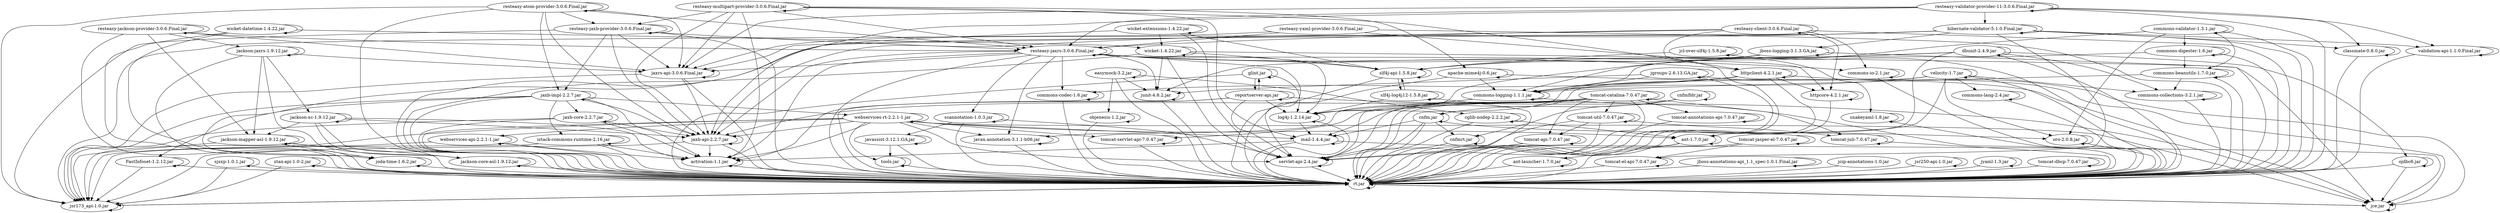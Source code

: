 digraph "summary" {
  "activation-1.1.jar"                               -> "activation-1.1.jar";
  "activation-1.1.jar"                               -> "rt.jar";
  "ant-1.7.0.jar"                                    -> "ant-1.7.0.jar";
  "ant-1.7.0.jar"                                    -> "ant-launcher-1.7.0.jar";
  "ant-1.7.0.jar"                                    -> "rt.jar";
  "ant-launcher-1.7.0.jar"                           -> "ant-launcher-1.7.0.jar";
  "ant-launcher-1.7.0.jar"                           -> "rt.jar";
  "apache-mime4j-0.6.jar"                            -> "apache-mime4j-0.6.jar";
  "apache-mime4j-0.6.jar"                            -> "commons-logging-1.1.1.jar";
  "apache-mime4j-0.6.jar"                            -> "jce.jar";
  "apache-mime4j-0.6.jar"                            -> "rt.jar";
  "cglib-nodep-2.2.2.jar"                            -> "ant-1.7.0.jar";
  "cglib-nodep-2.2.2.jar"                            -> "cglib-nodep-2.2.2.jar";
  "cglib-nodep-2.2.2.jar"                            -> "rt.jar";
  "classmate-0.8.0.jar"                              -> "classmate-0.8.0.jar";
  "classmate-0.8.0.jar"                              -> "rt.jar";
  "cnfm.jar"                                         -> "cnfm.jar";
  "cnfm.jar"                                         -> "cnfmrt.jar";
  "cnfm.jar"                                         -> "mail-1.4.4.jar";
  "cnfm.jar"                                         -> "oro-2.0.8.jar";
  "cnfm.jar"                                         -> "rt.jar";
  "cnfm.jar"                                         -> "servlet-api-2.4.jar";
  "cnfmfldr.jar"                                     -> "cnfm.jar";
  "cnfmfldr.jar"                                     -> "cnfmfldr.jar";
  "cnfmfldr.jar"                                     -> "cnfmrt.jar";
  "cnfmfldr.jar"                                     -> "rt.jar";
  "cnfmrt.jar"                                       -> "cnfmrt.jar";
  "cnfmrt.jar"                                       -> "rt.jar";
  "commons-beanutils-1.7.0.jar"                      -> "commons-beanutils-1.7.0.jar";
  "commons-beanutils-1.7.0.jar"                      -> "commons-collections-3.2.1.jar";
  "commons-beanutils-1.7.0.jar"                      -> "commons-logging-1.1.1.jar";
  "commons-beanutils-1.7.0.jar"                      -> "rt.jar";
  "commons-codec-1.6.jar"                            -> "commons-codec-1.6.jar";
  "commons-codec-1.6.jar"                            -> "rt.jar";
  "commons-collections-3.2.1.jar"                    -> "commons-collections-3.2.1.jar";
  "commons-collections-3.2.1.jar"                    -> "rt.jar";
  "commons-digester-1.6.jar"                         -> "commons-beanutils-1.7.0.jar";
  "commons-digester-1.6.jar"                         -> "commons-digester-1.6.jar";
  "commons-digester-1.6.jar"                         -> "commons-logging-1.1.1.jar";
  "commons-digester-1.6.jar"                         -> "rt.jar";
  "commons-io-2.1.jar"                               -> "commons-io-2.1.jar";
  "commons-io-2.1.jar"                               -> "rt.jar";
  "commons-lang-2.4.jar"                             -> "commons-lang-2.4.jar";
  "commons-lang-2.4.jar"                             -> "rt.jar";
  "commons-logging-1.1.1.jar"                        -> "commons-logging-1.1.1.jar";
  "commons-logging-1.1.1.jar"                        -> "log4j-1.2.14.jar";
  "commons-logging-1.1.1.jar"                        -> "rt.jar";
  "commons-logging-1.1.1.jar"                        -> "servlet-api-2.4.jar";
  "commons-validator-1.3.1.jar"                      -> "commons-beanutils-1.7.0.jar";
  "commons-validator-1.3.1.jar"                      -> "commons-digester-1.6.jar";
  "commons-validator-1.3.1.jar"                      -> "commons-logging-1.1.1.jar";
  "commons-validator-1.3.1.jar"                      -> "commons-validator-1.3.1.jar";
  "commons-validator-1.3.1.jar"                      -> "oro-2.0.8.jar";
  "commons-validator-1.3.1.jar"                      -> "rt.jar";
  "dbunit-2.4.9.jar"                                 -> "ant-1.7.0.jar";
  "dbunit-2.4.9.jar"                                 -> "commons-collections-3.2.1.jar";
  "dbunit-2.4.9.jar"                                 -> "dbunit-2.4.9.jar";
  "dbunit-2.4.9.jar"                                 -> "junit-4.8.2.jar";
  "dbunit-2.4.9.jar"                                 -> "ojdbc6.jar";
  "dbunit-2.4.9.jar"                                 -> "rt.jar";
  "dbunit-2.4.9.jar"                                 -> "slf4j-api-1.5.8.jar";
  "easymock-3.2.jar"                                 -> "cglib-nodep-2.2.2.jar";
  "easymock-3.2.jar"                                 -> "easymock-3.2.jar";
  "easymock-3.2.jar"                                 -> "junit-4.8.2.jar";
  "easymock-3.2.jar"                                 -> "objenesis-1.2.jar";
  "easymock-3.2.jar"                                 -> "rt.jar";
  "FastInfoset-1.2.12.jar"                           -> "FastInfoset-1.2.12.jar";
  "FastInfoset-1.2.12.jar"                           -> "jsr173_api-1.0.jar";
  "FastInfoset-1.2.12.jar"                           -> "rt.jar";
  "glint.jar"                                        -> "glint.jar";
  "glint.jar"                                        -> "log4j-1.2.14.jar";
  "glint.jar"                                        -> "reportserver-api.jar";
  "glint.jar"                                        -> "rt.jar";
  "hibernate-validator-5.1.0.Final.jar"              -> "classmate-0.8.0.jar";
  "hibernate-validator-5.1.0.Final.jar"              -> "hibernate-validator-5.1.0.Final.jar";
  "hibernate-validator-5.1.0.Final.jar"              -> "jaxb-api-2.2.7.jar";
  "hibernate-validator-5.1.0.Final.jar"              -> "jboss-logging-3.1.3.GA.jar";
  "hibernate-validator-5.1.0.Final.jar"              -> "joda-time-1.6.2.jar";
  "hibernate-validator-5.1.0.Final.jar"              -> "jsr173_api-1.0.jar";
  "hibernate-validator-5.1.0.Final.jar"              -> "rt.jar";
  "hibernate-validator-5.1.0.Final.jar"              -> "tomcat-el-api-7.0.47.jar";
  "hibernate-validator-5.1.0.Final.jar"              -> "validation-api-1.1.0.Final.jar";
  "httpclient-4.2.1.jar"                             -> "commons-codec-1.6.jar";
  "httpclient-4.2.1.jar"                             -> "commons-logging-1.1.1.jar";
  "httpclient-4.2.1.jar"                             -> "httpclient-4.2.1.jar";
  "httpclient-4.2.1.jar"                             -> "httpcore-4.2.1.jar";
  "httpclient-4.2.1.jar"                             -> "jce.jar";
  "httpclient-4.2.1.jar"                             -> "rt.jar";
  "httpcore-4.2.1.jar"                               -> "httpcore-4.2.1.jar";
  "httpcore-4.2.1.jar"                               -> "rt.jar";
  "istack-commons-runtime-2.16.jar"                  -> "activation-1.1.jar";
  "istack-commons-runtime-2.16.jar"                  -> "istack-commons-runtime-2.16.jar";
  "istack-commons-runtime-2.16.jar"                  -> "jsr173_api-1.0.jar";
  "istack-commons-runtime-2.16.jar"                  -> "rt.jar";
  "jackson-core-asl-1.9.12.jar"                      -> "jackson-core-asl-1.9.12.jar";
  "jackson-core-asl-1.9.12.jar"                      -> "rt.jar";
  "jackson-jaxrs-1.9.12.jar"                         -> "jackson-core-asl-1.9.12.jar";
  "jackson-jaxrs-1.9.12.jar"                         -> "jackson-jaxrs-1.9.12.jar";
  "jackson-jaxrs-1.9.12.jar"                         -> "jackson-mapper-asl-1.9.12.jar";
  "jackson-jaxrs-1.9.12.jar"                         -> "jackson-xc-1.9.12.jar";
  "jackson-jaxrs-1.9.12.jar"                         -> "jaxrs-api-3.0.6.Final.jar";
  "jackson-jaxrs-1.9.12.jar"                         -> "rt.jar";
  "jackson-mapper-asl-1.9.12.jar"                    -> "jackson-core-asl-1.9.12.jar";
  "jackson-mapper-asl-1.9.12.jar"                    -> "jackson-mapper-asl-1.9.12.jar";
  "jackson-mapper-asl-1.9.12.jar"                    -> "joda-time-1.6.2.jar";
  "jackson-mapper-asl-1.9.12.jar"                    -> "jsr173_api-1.0.jar";
  "jackson-mapper-asl-1.9.12.jar"                    -> "rt.jar";
  "jackson-xc-1.9.12.jar"                            -> "activation-1.1.jar";
  "jackson-xc-1.9.12.jar"                            -> "jackson-core-asl-1.9.12.jar";
  "jackson-xc-1.9.12.jar"                            -> "jackson-mapper-asl-1.9.12.jar";
  "jackson-xc-1.9.12.jar"                            -> "jackson-xc-1.9.12.jar";
  "jackson-xc-1.9.12.jar"                            -> "jaxb-api-2.2.7.jar";
  "jackson-xc-1.9.12.jar"                            -> "rt.jar";
  "javassist-3.12.1.GA.jar"                          -> "javassist-3.12.1.GA.jar";
  "javassist-3.12.1.GA.jar"                          -> "rt.jar";
  "javassist-3.12.1.GA.jar"                          -> "tools.jar";
  "javax.annotation-3.1.1-b06.jar"                   -> "javax.annotation-3.1.1-b06.jar";
  "javax.annotation-3.1.1-b06.jar"                   -> "rt.jar";
  "jaxb-api-2.2.7.jar"                               -> "activation-1.1.jar";
  "jaxb-api-2.2.7.jar"                               -> "jaxb-api-2.2.7.jar";
  "jaxb-api-2.2.7.jar"                               -> "jsr173_api-1.0.jar";
  "jaxb-api-2.2.7.jar"                               -> "rt.jar";
  "jaxb-core-2.2.7.jar"                              -> "activation-1.1.jar";
  "jaxb-core-2.2.7.jar"                              -> "jaxb-api-2.2.7.jar";
  "jaxb-core-2.2.7.jar"                              -> "jaxb-core-2.2.7.jar";
  "jaxb-core-2.2.7.jar"                              -> "jsr173_api-1.0.jar";
  "jaxb-core-2.2.7.jar"                              -> "rt.jar";
  "jaxb-impl-2.2.7.jar"                              -> "FastInfoset-1.2.12.jar";
  "jaxb-impl-2.2.7.jar"                              -> "activation-1.1.jar";
  "jaxb-impl-2.2.7.jar"                              -> "istack-commons-runtime-2.16.jar";
  "jaxb-impl-2.2.7.jar"                              -> "jaxb-api-2.2.7.jar";
  "jaxb-impl-2.2.7.jar"                              -> "jaxb-core-2.2.7.jar";
  "jaxb-impl-2.2.7.jar"                              -> "jaxb-impl-2.2.7.jar";
  "jaxb-impl-2.2.7.jar"                              -> "jsr173_api-1.0.jar";
  "jaxb-impl-2.2.7.jar"                              -> "rt.jar";
  "jaxb-impl-2.2.7.jar"                              -> "webservices-rt-2.2.1-1.jar";
  "jaxrs-api-3.0.6.Final.jar"                        -> "jaxb-api-2.2.7.jar";
  "jaxrs-api-3.0.6.Final.jar"                        -> "jaxrs-api-3.0.6.Final.jar";
  "jaxrs-api-3.0.6.Final.jar"                        -> "jsr173_api-1.0.jar";
  "jaxrs-api-3.0.6.Final.jar"                        -> "rt.jar";
  "jboss-annotations-api_1.1_spec-1.0.1.Final.jar"   -> "jboss-annotations-api_1.1_spec-1.0.1.Final.jar";
  "jboss-annotations-api_1.1_spec-1.0.1.Final.jar"   -> "rt.jar";
  "jboss-logging-3.1.3.GA.jar"                       -> "jboss-logging-3.1.3.GA.jar";
  "jboss-logging-3.1.3.GA.jar"                       -> "log4j-1.2.14.jar";
  "jboss-logging-3.1.3.GA.jar"                       -> "rt.jar";
  "jboss-logging-3.1.3.GA.jar"                       -> "slf4j-api-1.5.8.jar";
  "jcip-annotations-1.0.jar"                         -> "rt.jar";
  "jcl-over-slf4j-1.5.8.jar"                         -> "jcl-over-slf4j-1.5.8.jar";
  "jcl-over-slf4j-1.5.8.jar"                         -> "rt.jar";
  "jcl-over-slf4j-1.5.8.jar"                         -> "slf4j-api-1.5.8.jar";
  "jgroups-2.6.13.GA.jar"                            -> "commons-logging-1.1.1.jar";
  "jgroups-2.6.13.GA.jar"                            -> "jce.jar";
  "jgroups-2.6.13.GA.jar"                            -> "jgroups-2.6.13.GA.jar";
  "jgroups-2.6.13.GA.jar"                            -> "junit-4.8.2.jar";
  "jgroups-2.6.13.GA.jar"                            -> "rt.jar";
  "joda-time-1.6.2.jar"                              -> "joda-time-1.6.2.jar";
  "joda-time-1.6.2.jar"                              -> "rt.jar";
  "jsr173_api-1.0.jar"                               -> "jsr173_api-1.0.jar";
  "jsr173_api-1.0.jar"                               -> "rt.jar";
  "jsr250-api-1.0.jar"                               -> "jsr250-api-1.0.jar";
  "jsr250-api-1.0.jar"                               -> "rt.jar";
  "junit-4.8.2.jar"                                  -> "junit-4.8.2.jar";
  "junit-4.8.2.jar"                                  -> "rt.jar";
  "jyaml-1.3.jar"                                    -> "jyaml-1.3.jar";
  "jyaml-1.3.jar"                                    -> "rt.jar";
  "log4j-1.2.14.jar"                                 -> "log4j-1.2.14.jar";
  "log4j-1.2.14.jar"                                 -> "mail-1.4.4.jar";
  "log4j-1.2.14.jar"                                 -> "rt.jar";
  "mail-1.4.4.jar"                                   -> "activation-1.1.jar";
  "mail-1.4.4.jar"                                   -> "jce.jar";
  "mail-1.4.4.jar"                                   -> "mail-1.4.4.jar";
  "mail-1.4.4.jar"                                   -> "rt.jar";
  "objenesis-1.2.jar"                                -> "objenesis-1.2.jar";
  "objenesis-1.2.jar"                                -> "rt.jar";
  "ojdbc6.jar"                                       -> "jce.jar";
  "ojdbc6.jar"                                       -> "ojdbc6.jar";
  "ojdbc6.jar"                                       -> "rt.jar";
  "oro-2.0.8.jar"                                    -> "oro-2.0.8.jar";
  "oro-2.0.8.jar"                                    -> "rt.jar";
  "reportserver-api.jar"                             -> "activation-1.1.jar";
  "reportserver-api.jar"                             -> "glint.jar";
  "reportserver-api.jar"                             -> "jce.jar";
  "reportserver-api.jar"                             -> "log4j-1.2.14.jar";
  "reportserver-api.jar"                             -> "reportserver-api.jar";
  "reportserver-api.jar"                             -> "rt.jar";
  "reportserver-api.jar"                             -> "servlet-api-2.4.jar";
  "resteasy-atom-provider-3.0.6.Final.jar"           -> "jaxb-api-2.2.7.jar";
  "resteasy-atom-provider-3.0.6.Final.jar"           -> "jaxb-impl-2.2.7.jar";
  "resteasy-atom-provider-3.0.6.Final.jar"           -> "jaxrs-api-3.0.6.Final.jar";
  "resteasy-atom-provider-3.0.6.Final.jar"           -> "jsr173_api-1.0.jar";
  "resteasy-atom-provider-3.0.6.Final.jar"           -> "resteasy-atom-provider-3.0.6.Final.jar";
  "resteasy-atom-provider-3.0.6.Final.jar"           -> "resteasy-jaxb-provider-3.0.6.Final.jar";
  "resteasy-atom-provider-3.0.6.Final.jar"           -> "resteasy-jaxrs-3.0.6.Final.jar";
  "resteasy-atom-provider-3.0.6.Final.jar"           -> "rt.jar";
  "resteasy-client-3.0.6.Final.jar"                  -> "commons-io-2.1.jar";
  "resteasy-client-3.0.6.Final.jar"                  -> "httpclient-4.2.1.jar";
  "resteasy-client-3.0.6.Final.jar"                  -> "httpcore-4.2.1.jar";
  "resteasy-client-3.0.6.Final.jar"                  -> "jaxrs-api-3.0.6.Final.jar";
  "resteasy-client-3.0.6.Final.jar"                  -> "resteasy-client-3.0.6.Final.jar";
  "resteasy-client-3.0.6.Final.jar"                  -> "resteasy-jaxrs-3.0.6.Final.jar";
  "resteasy-client-3.0.6.Final.jar"                  -> "rt.jar";
  "resteasy-jackson-provider-3.0.6.Final.jar"        -> "jackson-jaxrs-1.9.12.jar";
  "resteasy-jackson-provider-3.0.6.Final.jar"        -> "jackson-mapper-asl-1.9.12.jar";
  "resteasy-jackson-provider-3.0.6.Final.jar"        -> "jaxrs-api-3.0.6.Final.jar";
  "resteasy-jackson-provider-3.0.6.Final.jar"        -> "resteasy-jackson-provider-3.0.6.Final.jar";
  "resteasy-jackson-provider-3.0.6.Final.jar"        -> "resteasy-jaxrs-3.0.6.Final.jar";
  "resteasy-jackson-provider-3.0.6.Final.jar"        -> "rt.jar";
  "resteasy-jaxb-provider-3.0.6.Final.jar"           -> "jaxb-api-2.2.7.jar";
  "resteasy-jaxb-provider-3.0.6.Final.jar"           -> "jaxb-impl-2.2.7.jar";
  "resteasy-jaxb-provider-3.0.6.Final.jar"           -> "jaxrs-api-3.0.6.Final.jar";
  "resteasy-jaxb-provider-3.0.6.Final.jar"           -> "jsr173_api-1.0.jar";
  "resteasy-jaxb-provider-3.0.6.Final.jar"           -> "resteasy-jaxb-provider-3.0.6.Final.jar";
  "resteasy-jaxb-provider-3.0.6.Final.jar"           -> "resteasy-jaxrs-3.0.6.Final.jar";
  "resteasy-jaxb-provider-3.0.6.Final.jar"           -> "rt.jar";
  "resteasy-jaxrs-3.0.6.Final.jar"                   -> "activation-1.1.jar";
  "resteasy-jaxrs-3.0.6.Final.jar"                   -> "commons-codec-1.6.jar";
  "resteasy-jaxrs-3.0.6.Final.jar"                   -> "commons-io-2.1.jar";
  "resteasy-jaxrs-3.0.6.Final.jar"                   -> "httpclient-4.2.1.jar";
  "resteasy-jaxrs-3.0.6.Final.jar"                   -> "httpcore-4.2.1.jar";
  "resteasy-jaxrs-3.0.6.Final.jar"                   -> "javax.annotation-3.1.1-b06.jar";
  "resteasy-jaxrs-3.0.6.Final.jar"                   -> "jaxb-api-2.2.7.jar";
  "resteasy-jaxrs-3.0.6.Final.jar"                   -> "jaxrs-api-3.0.6.Final.jar";
  "resteasy-jaxrs-3.0.6.Final.jar"                   -> "junit-4.8.2.jar";
  "resteasy-jaxrs-3.0.6.Final.jar"                   -> "log4j-1.2.14.jar";
  "resteasy-jaxrs-3.0.6.Final.jar"                   -> "resteasy-jaxrs-3.0.6.Final.jar";
  "resteasy-jaxrs-3.0.6.Final.jar"                   -> "rt.jar";
  "resteasy-jaxrs-3.0.6.Final.jar"                   -> "scannotation-1.0.3.jar";
  "resteasy-jaxrs-3.0.6.Final.jar"                   -> "servlet-api-2.4.jar";
  "resteasy-jaxrs-3.0.6.Final.jar"                   -> "slf4j-api-1.5.8.jar";
  "resteasy-multipart-provider-3.0.6.Final.jar"      -> "activation-1.1.jar";
  "resteasy-multipart-provider-3.0.6.Final.jar"      -> "apache-mime4j-0.6.jar";
  "resteasy-multipart-provider-3.0.6.Final.jar"      -> "jaxb-api-2.2.7.jar";
  "resteasy-multipart-provider-3.0.6.Final.jar"      -> "jaxrs-api-3.0.6.Final.jar";
  "resteasy-multipart-provider-3.0.6.Final.jar"      -> "mail-1.4.4.jar";
  "resteasy-multipart-provider-3.0.6.Final.jar"      -> "resteasy-jaxb-provider-3.0.6.Final.jar";
  "resteasy-multipart-provider-3.0.6.Final.jar"      -> "resteasy-jaxrs-3.0.6.Final.jar";
  "resteasy-multipart-provider-3.0.6.Final.jar"      -> "resteasy-multipart-provider-3.0.6.Final.jar";
  "resteasy-multipart-provider-3.0.6.Final.jar"      -> "rt.jar";
  "resteasy-validator-provider-11-3.0.6.Final.jar"   -> "classmate-0.8.0.jar";
  "resteasy-validator-provider-11-3.0.6.Final.jar"   -> "hibernate-validator-5.1.0.Final.jar";
  "resteasy-validator-provider-11-3.0.6.Final.jar"   -> "jaxb-api-2.2.7.jar";
  "resteasy-validator-provider-11-3.0.6.Final.jar"   -> "jaxrs-api-3.0.6.Final.jar";
  "resteasy-validator-provider-11-3.0.6.Final.jar"   -> "resteasy-jaxrs-3.0.6.Final.jar";
  "resteasy-validator-provider-11-3.0.6.Final.jar"   -> "resteasy-validator-provider-11-3.0.6.Final.jar";
  "resteasy-validator-provider-11-3.0.6.Final.jar"   -> "rt.jar";
  "resteasy-validator-provider-11-3.0.6.Final.jar"   -> "validation-api-1.1.0.Final.jar";
  "resteasy-yaml-provider-3.0.6.Final.jar"           -> "jaxrs-api-3.0.6.Final.jar";
  "resteasy-yaml-provider-3.0.6.Final.jar"           -> "resteasy-jaxrs-3.0.6.Final.jar";
  "resteasy-yaml-provider-3.0.6.Final.jar"           -> "rt.jar";
  "resteasy-yaml-provider-3.0.6.Final.jar"           -> "snakeyaml-1.8.jar";
  "scannotation-1.0.3.jar"                           -> "javassist-3.12.1.GA.jar";
  "scannotation-1.0.3.jar"                           -> "rt.jar";
  "scannotation-1.0.3.jar"                           -> "scannotation-1.0.3.jar";
  "scannotation-1.0.3.jar"                           -> "servlet-api-2.4.jar";
  "servlet-api-2.4.jar"                              -> "rt.jar";
  "servlet-api-2.4.jar"                              -> "servlet-api-2.4.jar";
  "sjsxp-1.0.1.jar"                                  -> "jsr173_api-1.0.jar";
  "sjsxp-1.0.1.jar"                                  -> "rt.jar";
  "sjsxp-1.0.1.jar"                                  -> "sjsxp-1.0.1.jar";
  "slf4j-api-1.5.8.jar"                              -> "rt.jar";
  "slf4j-api-1.5.8.jar"                              -> "slf4j-api-1.5.8.jar";
  "slf4j-api-1.5.8.jar"                              -> "slf4j-log4j12-1.5.8.jar";
  "slf4j-log4j12-1.5.8.jar"                          -> "log4j-1.2.14.jar";
  "slf4j-log4j12-1.5.8.jar"                          -> "rt.jar";
  "slf4j-log4j12-1.5.8.jar"                          -> "slf4j-api-1.5.8.jar";
  "slf4j-log4j12-1.5.8.jar"                          -> "slf4j-log4j12-1.5.8.jar";
  "snakeyaml-1.8.jar"                                -> "rt.jar";
  "snakeyaml-1.8.jar"                                -> "snakeyaml-1.8.jar";
  "stax-api-1.0-2.jar"                               -> "jsr173_api-1.0.jar";
  "stax-api-1.0-2.jar"                               -> "rt.jar";
  "stax-api-1.0-2.jar"                               -> "stax-api-1.0-2.jar";
  "tomcat-annotations-api-7.0.47.jar"                -> "rt.jar";
  "tomcat-annotations-api-7.0.47.jar"                -> "tomcat-annotations-api-7.0.47.jar";
  "tomcat-api-7.0.47.jar"                            -> "rt.jar";
  "tomcat-api-7.0.47.jar"                            -> "servlet-api-2.4.jar";
  "tomcat-api-7.0.47.jar"                            -> "tomcat-api-7.0.47.jar";
  "tomcat-catalina-7.0.47.jar"                       -> "javax.annotation-3.1.1-b06.jar";
  "tomcat-catalina-7.0.47.jar"                       -> "jaxb-api-2.2.7.jar";
  "tomcat-catalina-7.0.47.jar"                       -> "mail-1.4.4.jar";
  "tomcat-catalina-7.0.47.jar"                       -> "rt.jar";
  "tomcat-catalina-7.0.47.jar"                       -> "servlet-api-2.4.jar";
  "tomcat-catalina-7.0.47.jar"                       -> "tomcat-annotations-api-7.0.47.jar";
  "tomcat-catalina-7.0.47.jar"                       -> "tomcat-api-7.0.47.jar";
  "tomcat-catalina-7.0.47.jar"                       -> "tomcat-catalina-7.0.47.jar";
  "tomcat-catalina-7.0.47.jar"                       -> "tomcat-juli-7.0.47.jar";
  "tomcat-catalina-7.0.47.jar"                       -> "tomcat-servlet-api-7.0.47.jar";
  "tomcat-catalina-7.0.47.jar"                       -> "tomcat-util-7.0.47.jar";
  "tomcat-dbcp-7.0.47.jar"                           -> "rt.jar";
  "tomcat-dbcp-7.0.47.jar"                           -> "tomcat-dbcp-7.0.47.jar";
  "tomcat-el-api-7.0.47.jar"                         -> "rt.jar";
  "tomcat-el-api-7.0.47.jar"                         -> "tomcat-el-api-7.0.47.jar";
  "tomcat-jasper-el-7.0.47.jar"                      -> "rt.jar";
  "tomcat-jasper-el-7.0.47.jar"                      -> "tomcat-el-api-7.0.47.jar";
  "tomcat-jasper-el-7.0.47.jar"                      -> "tomcat-jasper-el-7.0.47.jar";
  "tomcat-juli-7.0.47.jar"                           -> "rt.jar";
  "tomcat-juli-7.0.47.jar"                           -> "tomcat-juli-7.0.47.jar";
  "tomcat-servlet-api-7.0.47.jar"                    -> "rt.jar";
  "tomcat-servlet-api-7.0.47.jar"                    -> "tomcat-servlet-api-7.0.47.jar";
  "tomcat-util-7.0.47.jar"                           -> "rt.jar";
  "tomcat-util-7.0.47.jar"                           -> "servlet-api-2.4.jar";
  "tomcat-util-7.0.47.jar"                           -> "tomcat-api-7.0.47.jar";
  "tomcat-util-7.0.47.jar"                           -> "tomcat-juli-7.0.47.jar";
  "tomcat-util-7.0.47.jar"                           -> "tomcat-util-7.0.47.jar";
  "validation-api-1.1.0.Final.jar"                   -> "rt.jar";
  "validation-api-1.1.0.Final.jar"                   -> "validation-api-1.1.0.Final.jar";
  "velocity-1.7.jar"                                 -> "ant-1.7.0.jar";
  "velocity-1.7.jar"                                 -> "commons-collections-3.2.1.jar";
  "velocity-1.7.jar"                                 -> "commons-lang-2.4.jar";
  "velocity-1.7.jar"                                 -> "commons-logging-1.1.1.jar";
  "velocity-1.7.jar"                                 -> "log4j-1.2.14.jar";
  "velocity-1.7.jar"                                 -> "oro-2.0.8.jar";
  "velocity-1.7.jar"                                 -> "rt.jar";
  "velocity-1.7.jar"                                 -> "servlet-api-2.4.jar";
  "velocity-1.7.jar"                                 -> "velocity-1.7.jar";
  "webservices-api-2.2.1-1.jar"                      -> "activation-1.1.jar";
  "webservices-api-2.2.1-1.jar"                      -> "jsr173_api-1.0.jar";
  "webservices-api-2.2.1-1.jar"                      -> "rt.jar";
  "webservices-api-2.2.1-1.jar"                      -> "webservices-api-2.2.1-1.jar";
  "webservices-rt-2.2.1-1.jar"                       -> "activation-1.1.jar";
  "webservices-rt-2.2.1-1.jar"                       -> "ant-1.7.0.jar";
  "webservices-rt-2.2.1-1.jar"                       -> "javax.annotation-3.1.1-b06.jar";
  "webservices-rt-2.2.1-1.jar"                       -> "jaxb-api-2.2.7.jar";
  "webservices-rt-2.2.1-1.jar"                       -> "jce.jar";
  "webservices-rt-2.2.1-1.jar"                       -> "jsr173_api-1.0.jar";
  "webservices-rt-2.2.1-1.jar"                       -> "mail-1.4.4.jar";
  "webservices-rt-2.2.1-1.jar"                       -> "rt.jar";
  "webservices-rt-2.2.1-1.jar"                       -> "servlet-api-2.4.jar";
  "webservices-rt-2.2.1-1.jar"                       -> "tomcat-servlet-api-7.0.47.jar";
  "webservices-rt-2.2.1-1.jar"                       -> "tools.jar";
  "webservices-rt-2.2.1-1.jar"                       -> "webservices-api-2.2.1-1.jar";
  "webservices-rt-2.2.1-1.jar"                       -> "webservices-rt-2.2.1-1.jar";
  "wicket-1.4.22.jar"                                -> "jce.jar";
  "wicket-1.4.22.jar"                                -> "junit-4.8.2.jar";
  "wicket-1.4.22.jar"                                -> "rt.jar";
  "wicket-1.4.22.jar"                                -> "servlet-api-2.4.jar";
  "wicket-1.4.22.jar"                                -> "slf4j-api-1.5.8.jar";
  "wicket-1.4.22.jar"                                -> "wicket-1.4.22.jar";
  "wicket-datetime-1.4.22.jar"                       -> "joda-time-1.6.2.jar";
  "wicket-datetime-1.4.22.jar"                       -> "rt.jar";
  "wicket-datetime-1.4.22.jar"                       -> "wicket-1.4.22.jar";
  "wicket-datetime-1.4.22.jar"                       -> "wicket-datetime-1.4.22.jar";
  "wicket-extensions-1.4.22.jar"                     -> "rt.jar";
  "wicket-extensions-1.4.22.jar"                     -> "servlet-api-2.4.jar";
  "wicket-extensions-1.4.22.jar"                     -> "slf4j-api-1.5.8.jar";
  "wicket-extensions-1.4.22.jar"                     -> "wicket-1.4.22.jar";
  "wicket-extensions-1.4.22.jar"                     -> "wicket-extensions-1.4.22.jar";
  "jce.jar"                                          -> "jce.jar";
  "jce.jar"                                          -> "rt.jar";
  "rt.jar"                                           -> "jce.jar";
  "rt.jar"                                           -> "jsr173_api-1.0.jar";
  "rt.jar"                                           -> "rt.jar";
  "tools.jar"                                        -> "rt.jar";
  "tools.jar"                                        -> "tools.jar";
}
